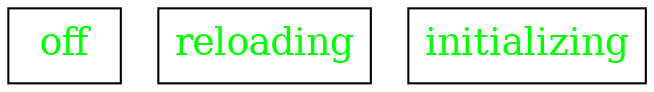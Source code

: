 






digraph G {
	edge [ fontsize = 14 ];

	
	node [shape = box , fontsize = 18, fontcolor=green ];

	off;
	reloading;
	initializing;
}
